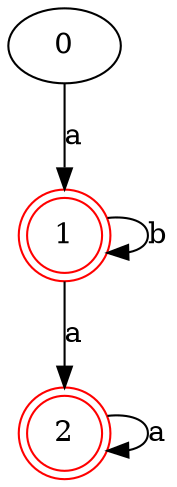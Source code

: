 digraph {
	0 [label="0"]
	1 [label="1" color=red shape=doublecircle]
	2 [label="2" color=red shape=doublecircle]
	0 -> 1 [label="a"]
	1 -> 1 [label="b"]
	1 -> 2 [label="a"]
	2 -> 2 [label="a"]
}